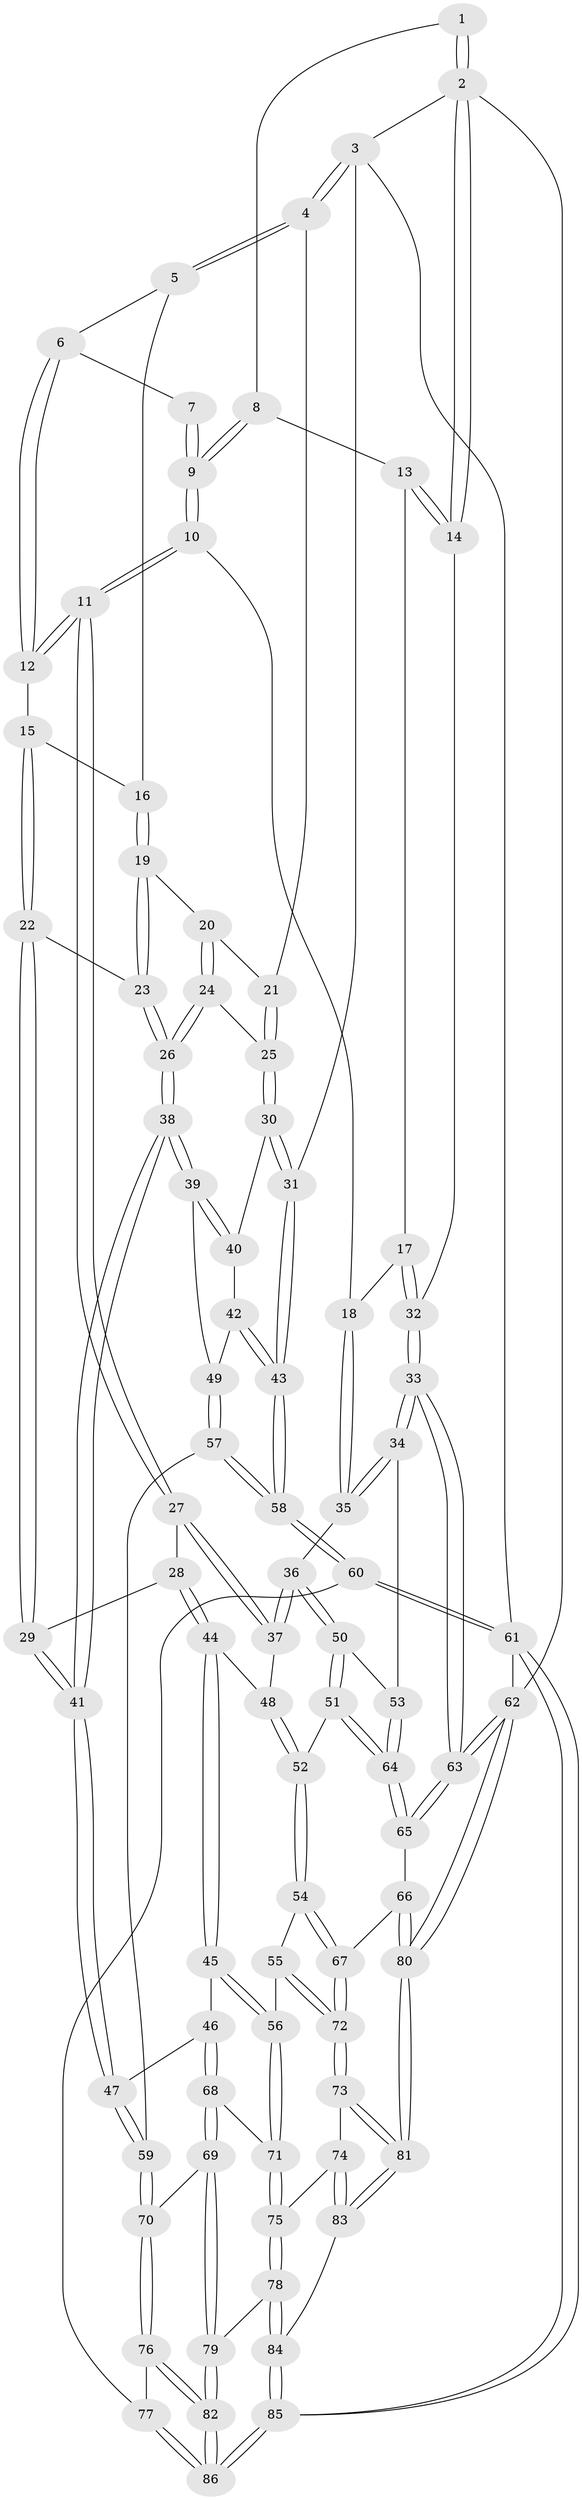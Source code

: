 // coarse degree distribution, {3: 0.19607843137254902, 6: 0.058823529411764705, 5: 0.3137254901960784, 4: 0.4117647058823529, 2: 0.0196078431372549}
// Generated by graph-tools (version 1.1) at 2025/52/02/27/25 19:52:39]
// undirected, 86 vertices, 212 edges
graph export_dot {
graph [start="1"]
  node [color=gray90,style=filled];
  1 [pos="+0.7489010862816111+0"];
  2 [pos="+1+0"];
  3 [pos="+0+0"];
  4 [pos="+0+0"];
  5 [pos="+0.41277929259148105+0"];
  6 [pos="+0.6320189096541053+0"];
  7 [pos="+0.7433864529383781+0"];
  8 [pos="+0.8417702227996059+0.043602682886297414"];
  9 [pos="+0.7571687186066697+0.1262240105647886"];
  10 [pos="+0.7320846923552634+0.212716436852974"];
  11 [pos="+0.6670613126634101+0.21847388157112035"];
  12 [pos="+0.6408240031612814+0.13899006880091272"];
  13 [pos="+0.8736270163680108+0.08642089667316032"];
  14 [pos="+1+0.012156347034435664"];
  15 [pos="+0.42278773730850755+0.06395483518737165"];
  16 [pos="+0.41822574763094245+0.05935523858213363"];
  17 [pos="+0.8428886415504152+0.18918175731460893"];
  18 [pos="+0.7566620478276244+0.21903681617309503"];
  19 [pos="+0.3793866421935026+0.11126854052430339"];
  20 [pos="+0.2966527459942617+0.14907181801860844"];
  21 [pos="+0.2024915381295393+0.12313502167272898"];
  22 [pos="+0.551878531052572+0.2763873996943976"];
  23 [pos="+0.3932672059854194+0.2892216752644711"];
  24 [pos="+0.29056082705778175+0.28911716260044007"];
  25 [pos="+0.17488199200932353+0.2883637174612145"];
  26 [pos="+0.34820504125018564+0.3182878445170476"];
  27 [pos="+0.6277072082857632+0.2572892906859821"];
  28 [pos="+0.5837955621506613+0.28116702625701956"];
  29 [pos="+0.5647613880620668+0.2809728938105851"];
  30 [pos="+0.1621743140935272+0.29586400844227406"];
  31 [pos="+0+0.2812247415600793"];
  32 [pos="+1+0.28091190013495615"];
  33 [pos="+1+0.34121986524847947"];
  34 [pos="+1+0.3601762997149215"];
  35 [pos="+0.8384175780867031+0.35991838627592715"];
  36 [pos="+0.7884071688284056+0.43129338852042715"];
  37 [pos="+0.7301042395404739+0.3992974582679825"];
  38 [pos="+0.35032284068351704+0.4428987393713568"];
  39 [pos="+0.23701157083366525+0.4563975890440875"];
  40 [pos="+0.16659893942799114+0.3147197468335558"];
  41 [pos="+0.4158140511852733+0.5198608245038902"];
  42 [pos="+0.14173791849198675+0.42362677227142537"];
  43 [pos="+0+0.5775812701695274"];
  44 [pos="+0.6103101788620651+0.4436821038190171"];
  45 [pos="+0.5311942872157489+0.5605252838568862"];
  46 [pos="+0.4452418776273835+0.546651694244619"];
  47 [pos="+0.4173828177047774+0.5238806391327018"];
  48 [pos="+0.6379037980883046+0.44977814576349584"];
  49 [pos="+0.21801366085039667+0.47368158055760046"];
  50 [pos="+0.7882847768643659+0.4473465284120355"];
  51 [pos="+0.7696014446147853+0.49958892834478136"];
  52 [pos="+0.7379575326563349+0.5135504040824814"];
  53 [pos="+0.9552915322735358+0.49365722950109636"];
  54 [pos="+0.7082816046642183+0.5547411164874708"];
  55 [pos="+0.6218464907713758+0.616349809388712"];
  56 [pos="+0.5615067348131433+0.588987285314568"];
  57 [pos="+0.13289630197190577+0.6001132298384094"];
  58 [pos="+0+0.6019434634166883"];
  59 [pos="+0.21892735879677566+0.6455318946028711"];
  60 [pos="+0+0.8918869181180383"];
  61 [pos="+0+1"];
  62 [pos="+1+1"];
  63 [pos="+1+0.8214663946568826"];
  64 [pos="+0.8822029710575394+0.6130530813764622"];
  65 [pos="+0.8834974021652827+0.6400974817787478"];
  66 [pos="+0.8244915729114255+0.6889819994388711"];
  67 [pos="+0.8208361544930253+0.6900288993646654"];
  68 [pos="+0.4102572510971898+0.7002785539383235"];
  69 [pos="+0.3694807204253385+0.7646191700487188"];
  70 [pos="+0.27053085722120374+0.7497052892924947"];
  71 [pos="+0.5202204856526681+0.72094378536764"];
  72 [pos="+0.6973874242551832+0.7535676508336648"];
  73 [pos="+0.6860827227448554+0.7861022752807767"];
  74 [pos="+0.599890798987455+0.8209563874269742"];
  75 [pos="+0.5572345226087634+0.8302116222410916"];
  76 [pos="+0.21256756803870677+0.8348885291683983"];
  77 [pos="+0.1260348066662287+0.8741920124708588"];
  78 [pos="+0.5138976772799422+0.8599853437923607"];
  79 [pos="+0.4447304508541566+0.8673516099402848"];
  80 [pos="+1+1"];
  81 [pos="+1+1"];
  82 [pos="+0.36409817481904533+0.9940631501472108"];
  83 [pos="+0.7126652946569101+1"];
  84 [pos="+0.6676176433212013+1"];
  85 [pos="+0.34054138872433093+1"];
  86 [pos="+0.3380930630274375+1"];
  1 -- 2;
  1 -- 2;
  1 -- 8;
  2 -- 3;
  2 -- 14;
  2 -- 14;
  2 -- 62;
  3 -- 4;
  3 -- 4;
  3 -- 31;
  3 -- 61;
  4 -- 5;
  4 -- 5;
  4 -- 21;
  5 -- 6;
  5 -- 16;
  6 -- 7;
  6 -- 12;
  6 -- 12;
  7 -- 9;
  7 -- 9;
  8 -- 9;
  8 -- 9;
  8 -- 13;
  9 -- 10;
  9 -- 10;
  10 -- 11;
  10 -- 11;
  10 -- 18;
  11 -- 12;
  11 -- 12;
  11 -- 27;
  11 -- 27;
  12 -- 15;
  13 -- 14;
  13 -- 14;
  13 -- 17;
  14 -- 32;
  15 -- 16;
  15 -- 22;
  15 -- 22;
  16 -- 19;
  16 -- 19;
  17 -- 18;
  17 -- 32;
  17 -- 32;
  18 -- 35;
  18 -- 35;
  19 -- 20;
  19 -- 23;
  19 -- 23;
  20 -- 21;
  20 -- 24;
  20 -- 24;
  21 -- 25;
  21 -- 25;
  22 -- 23;
  22 -- 29;
  22 -- 29;
  23 -- 26;
  23 -- 26;
  24 -- 25;
  24 -- 26;
  24 -- 26;
  25 -- 30;
  25 -- 30;
  26 -- 38;
  26 -- 38;
  27 -- 28;
  27 -- 37;
  27 -- 37;
  28 -- 29;
  28 -- 44;
  28 -- 44;
  29 -- 41;
  29 -- 41;
  30 -- 31;
  30 -- 31;
  30 -- 40;
  31 -- 43;
  31 -- 43;
  32 -- 33;
  32 -- 33;
  33 -- 34;
  33 -- 34;
  33 -- 63;
  33 -- 63;
  34 -- 35;
  34 -- 35;
  34 -- 53;
  35 -- 36;
  36 -- 37;
  36 -- 37;
  36 -- 50;
  36 -- 50;
  37 -- 48;
  38 -- 39;
  38 -- 39;
  38 -- 41;
  38 -- 41;
  39 -- 40;
  39 -- 40;
  39 -- 49;
  40 -- 42;
  41 -- 47;
  41 -- 47;
  42 -- 43;
  42 -- 43;
  42 -- 49;
  43 -- 58;
  43 -- 58;
  44 -- 45;
  44 -- 45;
  44 -- 48;
  45 -- 46;
  45 -- 56;
  45 -- 56;
  46 -- 47;
  46 -- 68;
  46 -- 68;
  47 -- 59;
  47 -- 59;
  48 -- 52;
  48 -- 52;
  49 -- 57;
  49 -- 57;
  50 -- 51;
  50 -- 51;
  50 -- 53;
  51 -- 52;
  51 -- 64;
  51 -- 64;
  52 -- 54;
  52 -- 54;
  53 -- 64;
  53 -- 64;
  54 -- 55;
  54 -- 67;
  54 -- 67;
  55 -- 56;
  55 -- 72;
  55 -- 72;
  56 -- 71;
  56 -- 71;
  57 -- 58;
  57 -- 58;
  57 -- 59;
  58 -- 60;
  58 -- 60;
  59 -- 70;
  59 -- 70;
  60 -- 61;
  60 -- 61;
  60 -- 77;
  61 -- 85;
  61 -- 85;
  61 -- 62;
  62 -- 63;
  62 -- 63;
  62 -- 80;
  62 -- 80;
  63 -- 65;
  63 -- 65;
  64 -- 65;
  64 -- 65;
  65 -- 66;
  66 -- 67;
  66 -- 80;
  66 -- 80;
  67 -- 72;
  67 -- 72;
  68 -- 69;
  68 -- 69;
  68 -- 71;
  69 -- 70;
  69 -- 79;
  69 -- 79;
  70 -- 76;
  70 -- 76;
  71 -- 75;
  71 -- 75;
  72 -- 73;
  72 -- 73;
  73 -- 74;
  73 -- 81;
  73 -- 81;
  74 -- 75;
  74 -- 83;
  74 -- 83;
  75 -- 78;
  75 -- 78;
  76 -- 77;
  76 -- 82;
  76 -- 82;
  77 -- 86;
  77 -- 86;
  78 -- 79;
  78 -- 84;
  78 -- 84;
  79 -- 82;
  79 -- 82;
  80 -- 81;
  80 -- 81;
  81 -- 83;
  81 -- 83;
  82 -- 86;
  82 -- 86;
  83 -- 84;
  84 -- 85;
  84 -- 85;
  85 -- 86;
  85 -- 86;
}
